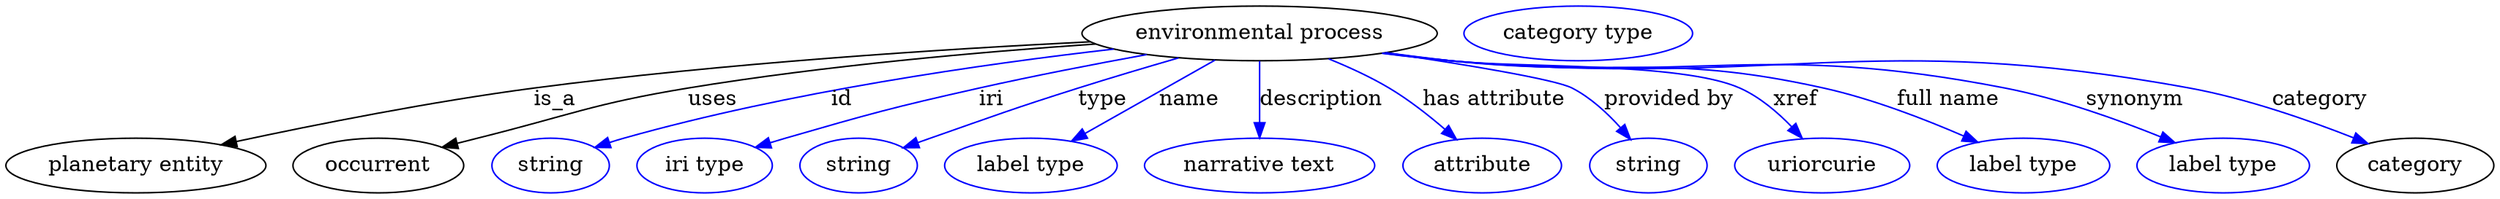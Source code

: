 digraph {
	graph [bb="0,0,1628.5,123"];
	node [label="\N"];
	"environmental process"	[height=0.5,
		label="environmental process",
		pos="821.14,105",
		width=3.2317];
	"planetary entity"	[height=0.5,
		pos="85.142,18",
		width=2.3651];
	"environmental process" -> "planetary entity"	[label=is_a,
		lp="360.14,61.5",
		pos="e,141.1,31.666 710.4,99.471 613.89,94.659 470.34,85.415 346.14,69 279.22,60.154 203.53,45.086 150.96,33.798"];
	occurrent	[height=0.5,
		pos="244.14,18",
		width=1.5526];
	"environmental process" -> occurrent	[label=uses,
		lp="462.64,61.5",
		pos="e,286.07,30.094 713.53,98.061 638.28,92.909 535.64,83.877 446.14,69 384.36,58.73 369.89,51.258 309.14,36 304.83,34.916 300.35,33.777 \
295.86,32.624"];
	id	[color=blue,
		height=0.5,
		label=string,
		pos="356.14,18",
		width=1.0652];
	"environmental process" -> id	[color=blue,
		label=id,
		lp="547.14,61.5",
		pos="e,385.14,29.948 725.39,94.673 639.99,84.876 512.13,66.555 404.14,36 401.04,35.121 397.84,34.148 394.65,33.124",
		style=solid];
	iri	[color=blue,
		height=0.5,
		label="iri type",
		pos="457.14,18",
		width=1.2277];
	"environmental process" -> iri	[color=blue,
		label=iri,
		lp="645.14,61.5",
		pos="e,490.77,29.865 747.04,91.095 713.39,84.929 673.14,77.128 637.14,69 580.68,56.251 566.77,52.03 511.14,36 507.63,34.988 504,33.911 \
500.36,32.81",
		style=solid];
	type	[color=blue,
		height=0.5,
		label=string,
		pos="558.14,18",
		width=1.0652];
	"environmental process" -> type	[color=blue,
		label=type,
		lp="718.14,61.5",
		pos="e,587.45,29.697 768.28,88.966 747.59,82.949 723.7,75.833 702.14,69 658.73,55.239 648.11,51.079 605.14,36 602.46,35.057 599.69,34.077 \
596.9,33.084",
		style=solid];
	name	[color=blue,
		height=0.5,
		label="label type",
		pos="671.14,18",
		width=1.5707];
	"environmental process" -> name	[color=blue,
		label=name,
		lp="775.14,61.5",
		pos="e,697.83,34.123 791.86,87.409 767.46,73.58 732.61,53.831 706.62,39.104",
		style=solid];
	description	[color=blue,
		height=0.5,
		label="narrative text",
		pos="821.14,18",
		width=2.0943];
	"environmental process" -> description	[color=blue,
		label=description,
		lp="861.64,61.5",
		pos="e,821.14,36.175 821.14,86.799 821.14,75.163 821.14,59.548 821.14,46.237",
		style=solid];
	"has attribute"	[color=blue,
		height=0.5,
		label=attribute,
		pos="966.14,18",
		width=1.4443];
	"environmental process" -> "has attribute"	[color=blue,
		label="has attribute",
		lp="975.14,61.5",
		pos="e,949.36,35.382 866.5,88.292 879.69,82.945 893.84,76.417 906.14,69 918.73,61.411 931.41,51.287 941.85,42.134",
		style=solid];
	"provided by"	[color=blue,
		height=0.5,
		label=string,
		pos="1074.1,18",
		width=1.0652];
	"environmental process" -> "provided by"	[color=blue,
		label="provided by",
		lp="1088.6,61.5",
		pos="e,1062.7,35.634 904.08,92.349 956,84.619 1015.1,74.855 1026.1,69 1037.7,62.897 1048,53.012 1056.1,43.635",
		style=solid];
	xref	[color=blue,
		height=0.5,
		label=uriorcurie,
		pos="1188.1,18",
		width=1.5887];
	"environmental process" -> xref	[color=blue,
		label=xref,
		lp="1171.6,61.5",
		pos="e,1175.3,35.991 903.79,92.283 917.91,90.418 932.44,88.584 946.14,87 988.05,82.156 1096.7,86.42 1135.1,69 1147.9,63.23 1159.5,53.13 \
1168.6,43.51",
		style=solid];
	"full name"	[color=blue,
		height=0.5,
		label="label type",
		pos="1320.1,18",
		width=1.5707];
	"environmental process" -> "full name"	[color=blue,
		label="full name",
		lp="1271.6,61.5",
		pos="e,1290.2,33.422 902.75,92.165 917.19,90.282 932.09,88.472 946.14,87 1054.3,75.668 1084,92.773 1190.1,69 1221.6,61.945 1255.6,48.658 \
1280.9,37.554",
		style=solid];
	synonym	[color=blue,
		height=0.5,
		label="label type",
		pos="1451.1,18",
		width=1.5707];
	"environmental process" -> synonym	[color=blue,
		label=synonym,
		lp="1393.1,61.5",
		pos="e,1419.7,33.024 901.72,92.01 916.47,90.109 931.75,88.333 946.14,87 1107,72.102 1150.6,100.15 1309.1,69 1344.2,62.102 1382.4,48.289 \
1410.3,36.926",
		style=solid];
	category	[height=0.5,
		pos="1577.1,18",
		width=1.4263];
	"environmental process" -> category	[color=blue,
		label=category,
		lp="1514.6,61.5",
		pos="e,1546.1,32.431 901.37,91.907 916.23,90.004 931.63,88.254 946.14,87 1160.2,68.504 1217.9,107.78 1429.1,69 1466.5,62.138 1507.3,47.802 \
1536.6,36.234",
		style=solid];
	"named thing_category"	[color=blue,
		height=0.5,
		label="category type",
		pos="1030.1,105",
		width=2.0762];
}
